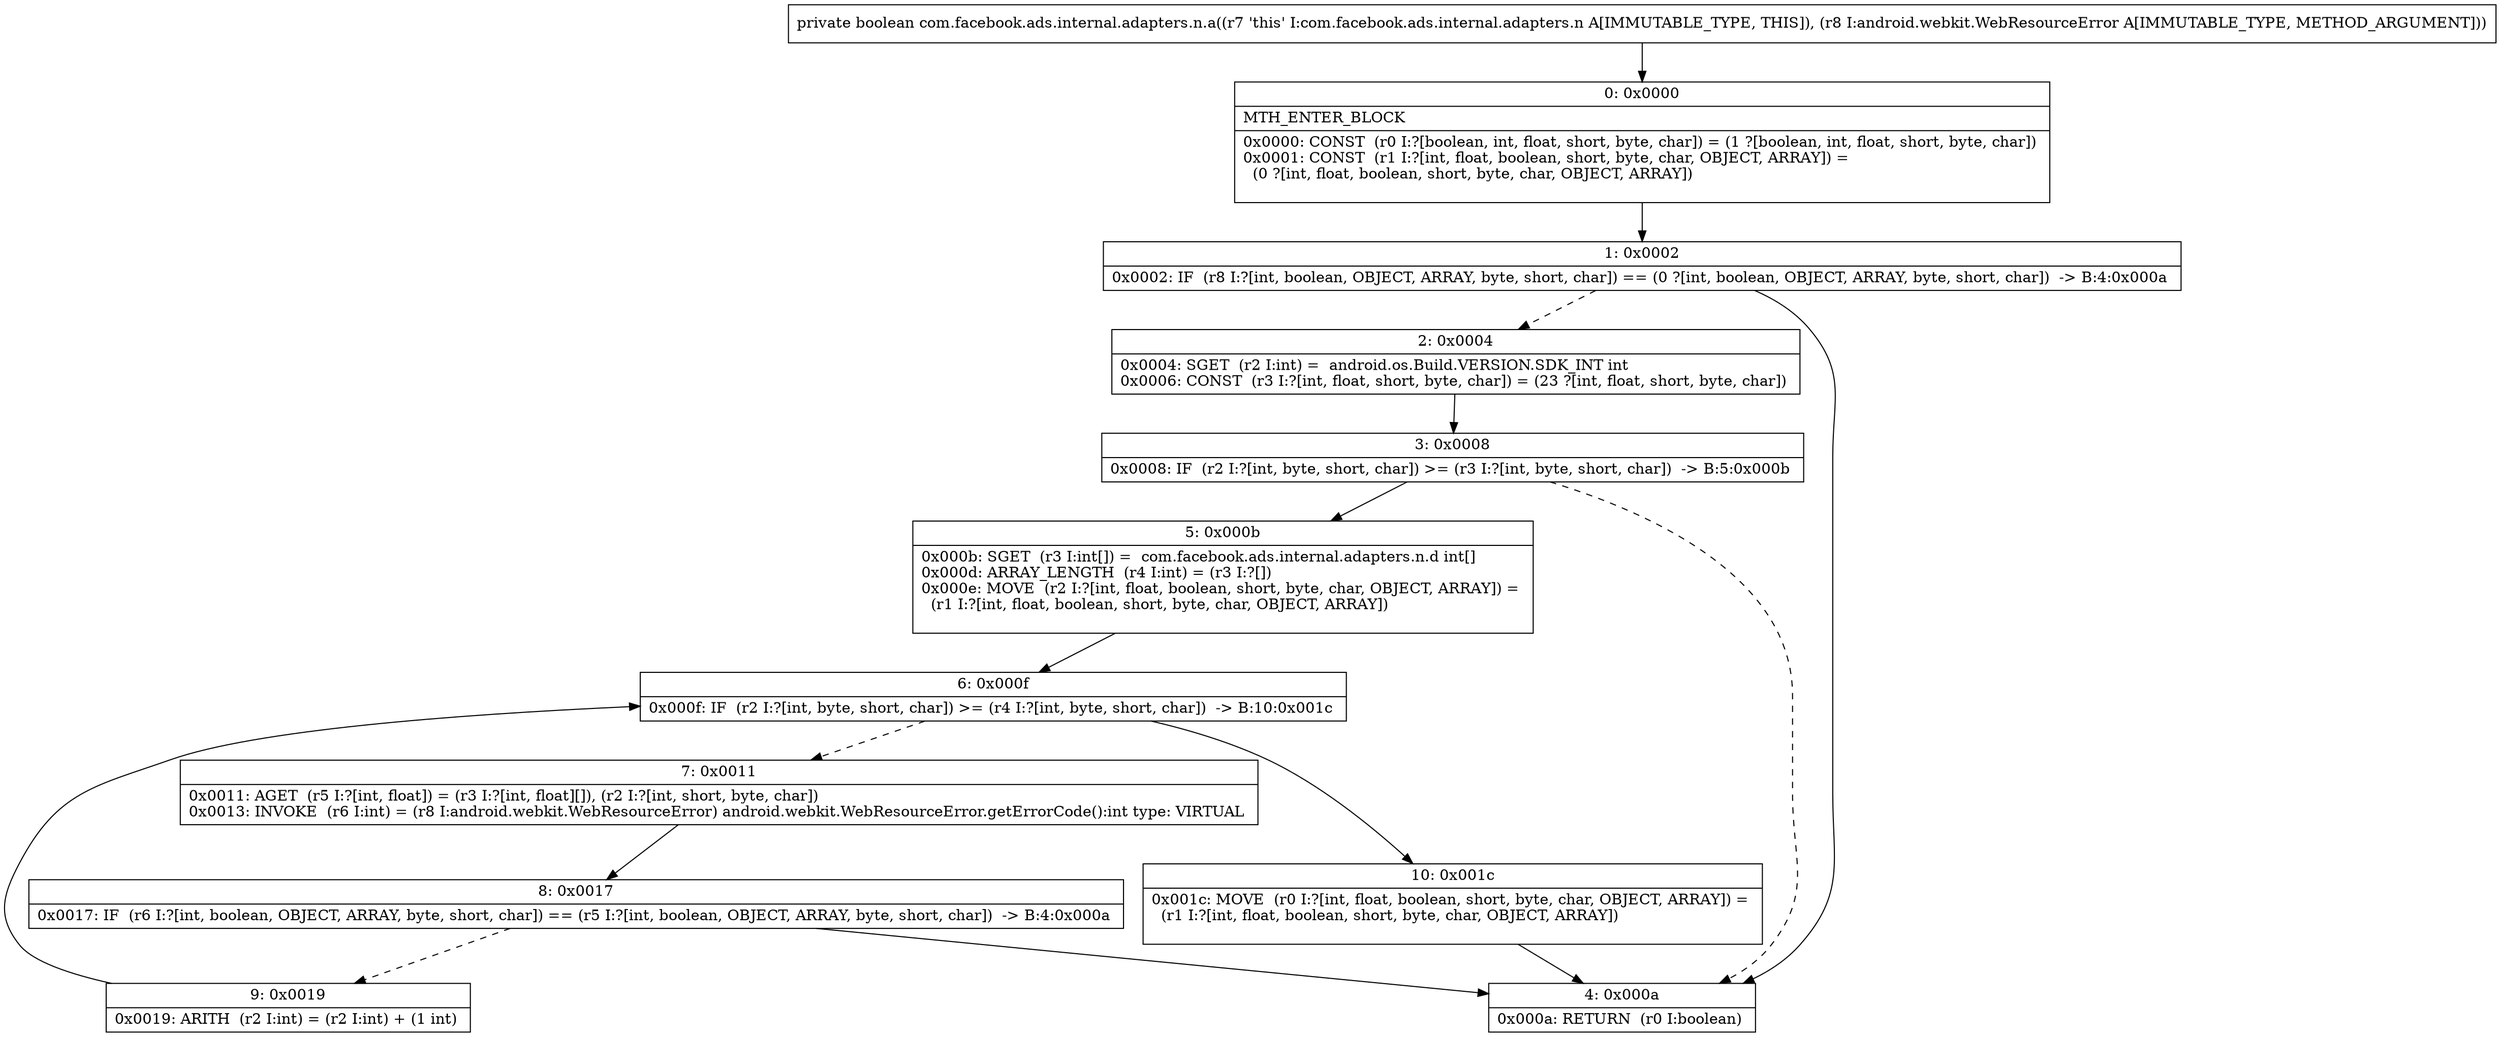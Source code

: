 digraph "CFG forcom.facebook.ads.internal.adapters.n.a(Landroid\/webkit\/WebResourceError;)Z" {
Node_0 [shape=record,label="{0\:\ 0x0000|MTH_ENTER_BLOCK\l|0x0000: CONST  (r0 I:?[boolean, int, float, short, byte, char]) = (1 ?[boolean, int, float, short, byte, char]) \l0x0001: CONST  (r1 I:?[int, float, boolean, short, byte, char, OBJECT, ARRAY]) = \l  (0 ?[int, float, boolean, short, byte, char, OBJECT, ARRAY])\l \l}"];
Node_1 [shape=record,label="{1\:\ 0x0002|0x0002: IF  (r8 I:?[int, boolean, OBJECT, ARRAY, byte, short, char]) == (0 ?[int, boolean, OBJECT, ARRAY, byte, short, char])  \-\> B:4:0x000a \l}"];
Node_2 [shape=record,label="{2\:\ 0x0004|0x0004: SGET  (r2 I:int) =  android.os.Build.VERSION.SDK_INT int \l0x0006: CONST  (r3 I:?[int, float, short, byte, char]) = (23 ?[int, float, short, byte, char]) \l}"];
Node_3 [shape=record,label="{3\:\ 0x0008|0x0008: IF  (r2 I:?[int, byte, short, char]) \>= (r3 I:?[int, byte, short, char])  \-\> B:5:0x000b \l}"];
Node_4 [shape=record,label="{4\:\ 0x000a|0x000a: RETURN  (r0 I:boolean) \l}"];
Node_5 [shape=record,label="{5\:\ 0x000b|0x000b: SGET  (r3 I:int[]) =  com.facebook.ads.internal.adapters.n.d int[] \l0x000d: ARRAY_LENGTH  (r4 I:int) = (r3 I:?[]) \l0x000e: MOVE  (r2 I:?[int, float, boolean, short, byte, char, OBJECT, ARRAY]) = \l  (r1 I:?[int, float, boolean, short, byte, char, OBJECT, ARRAY])\l \l}"];
Node_6 [shape=record,label="{6\:\ 0x000f|0x000f: IF  (r2 I:?[int, byte, short, char]) \>= (r4 I:?[int, byte, short, char])  \-\> B:10:0x001c \l}"];
Node_7 [shape=record,label="{7\:\ 0x0011|0x0011: AGET  (r5 I:?[int, float]) = (r3 I:?[int, float][]), (r2 I:?[int, short, byte, char]) \l0x0013: INVOKE  (r6 I:int) = (r8 I:android.webkit.WebResourceError) android.webkit.WebResourceError.getErrorCode():int type: VIRTUAL \l}"];
Node_8 [shape=record,label="{8\:\ 0x0017|0x0017: IF  (r6 I:?[int, boolean, OBJECT, ARRAY, byte, short, char]) == (r5 I:?[int, boolean, OBJECT, ARRAY, byte, short, char])  \-\> B:4:0x000a \l}"];
Node_9 [shape=record,label="{9\:\ 0x0019|0x0019: ARITH  (r2 I:int) = (r2 I:int) + (1 int) \l}"];
Node_10 [shape=record,label="{10\:\ 0x001c|0x001c: MOVE  (r0 I:?[int, float, boolean, short, byte, char, OBJECT, ARRAY]) = \l  (r1 I:?[int, float, boolean, short, byte, char, OBJECT, ARRAY])\l \l}"];
MethodNode[shape=record,label="{private boolean com.facebook.ads.internal.adapters.n.a((r7 'this' I:com.facebook.ads.internal.adapters.n A[IMMUTABLE_TYPE, THIS]), (r8 I:android.webkit.WebResourceError A[IMMUTABLE_TYPE, METHOD_ARGUMENT])) }"];
MethodNode -> Node_0;
Node_0 -> Node_1;
Node_1 -> Node_2[style=dashed];
Node_1 -> Node_4;
Node_2 -> Node_3;
Node_3 -> Node_4[style=dashed];
Node_3 -> Node_5;
Node_5 -> Node_6;
Node_6 -> Node_7[style=dashed];
Node_6 -> Node_10;
Node_7 -> Node_8;
Node_8 -> Node_4;
Node_8 -> Node_9[style=dashed];
Node_9 -> Node_6;
Node_10 -> Node_4;
}

